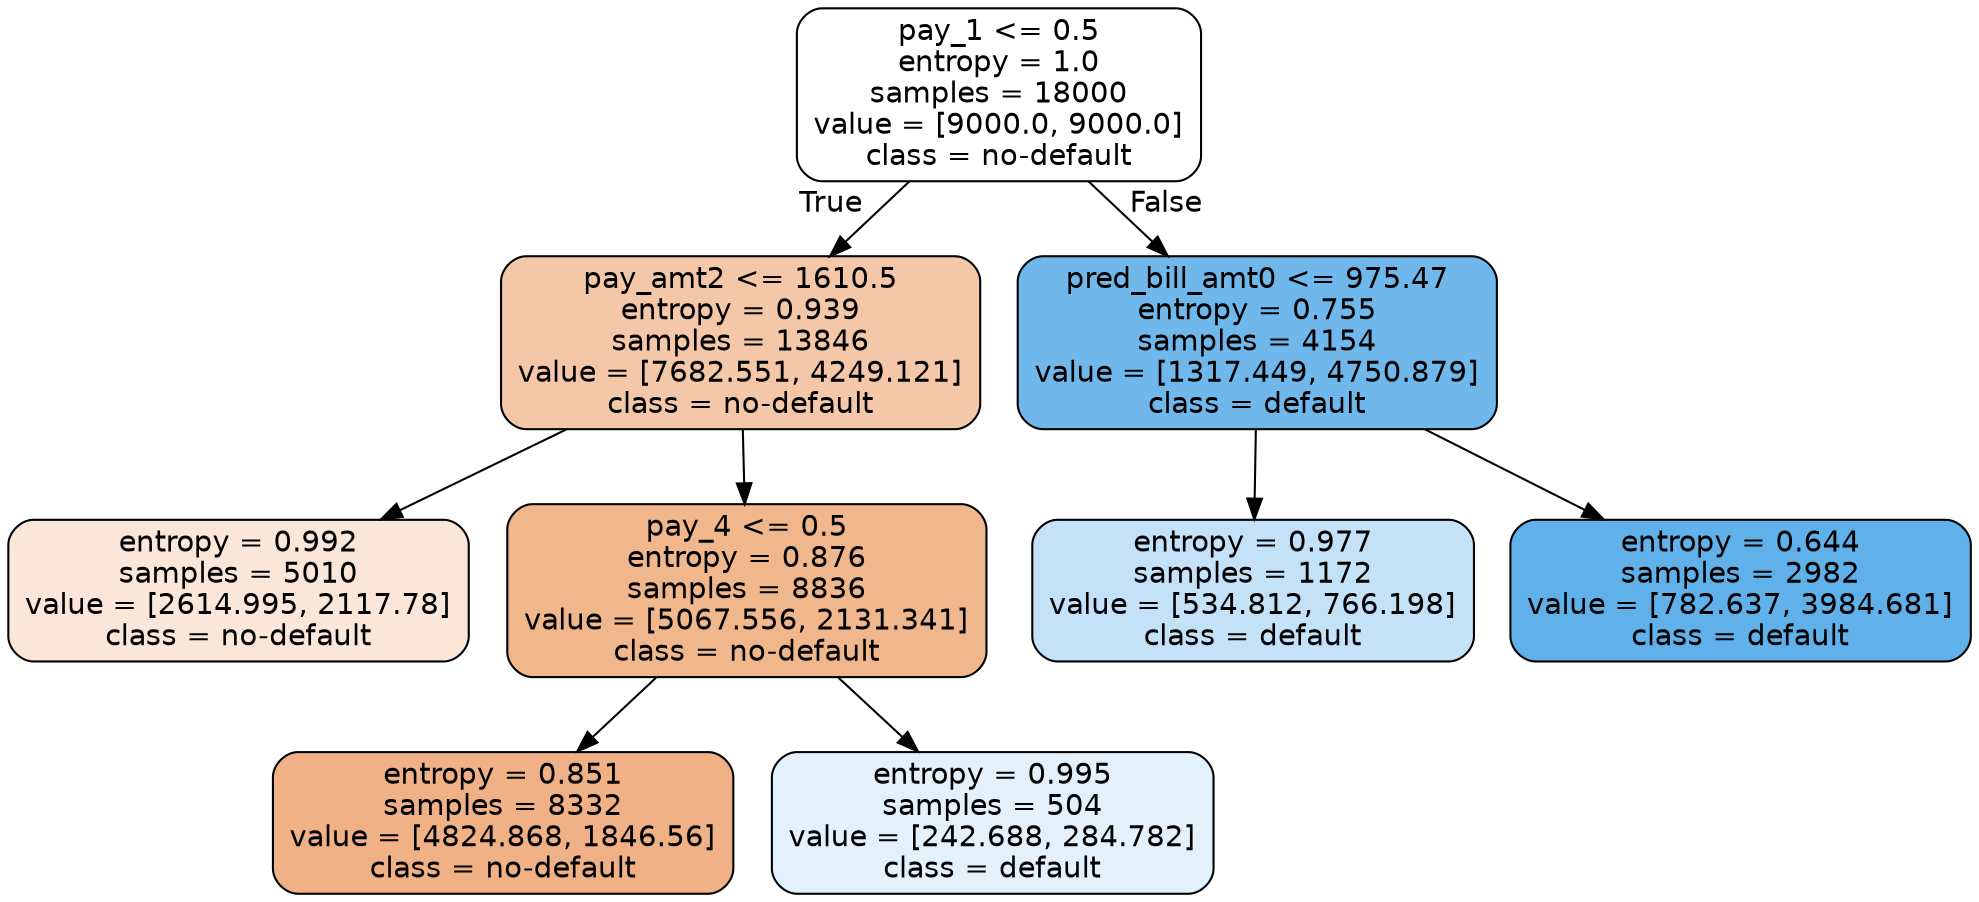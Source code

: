 digraph Tree {
node [shape=box, style="filled, rounded", color="black", fontname=helvetica] ;
edge [fontname=helvetica] ;
0 [label="pay_1 <= 0.5\nentropy = 1.0\nsamples = 18000\nvalue = [9000.0, 9000.0]\nclass = no-default", fillcolor="#ffffff"] ;
1 [label="pay_amt2 <= 1610.5\nentropy = 0.939\nsamples = 13846\nvalue = [7682.551, 4249.121]\nclass = no-default", fillcolor="#f3c7a7"] ;
0 -> 1 [labeldistance=2.5, labelangle=45, headlabel="True"] ;
5 [label="entropy = 0.992\nsamples = 5010\nvalue = [2614.995, 2117.78]\nclass = no-default", fillcolor="#fae7d9"] ;
1 -> 5 ;
6 [label="pay_4 <= 0.5\nentropy = 0.876\nsamples = 8836\nvalue = [5067.556, 2131.341]\nclass = no-default", fillcolor="#f0b68c"] ;
1 -> 6 ;
7 [label="entropy = 0.851\nsamples = 8332\nvalue = [4824.868, 1846.56]\nclass = no-default", fillcolor="#efb185"] ;
6 -> 7 ;
8 [label="entropy = 0.995\nsamples = 504\nvalue = [242.688, 284.782]\nclass = default", fillcolor="#e2f1fb"] ;
6 -> 8 ;
2 [label="pred_bill_amt0 <= 975.47\nentropy = 0.755\nsamples = 4154\nvalue = [1317.449, 4750.879]\nclass = default", fillcolor="#70b8ec"] ;
0 -> 2 [labeldistance=2.5, labelangle=-45, headlabel="False"] ;
3 [label="entropy = 0.977\nsamples = 1172\nvalue = [534.812, 766.198]\nclass = default", fillcolor="#c3e1f7"] ;
2 -> 3 ;
4 [label="entropy = 0.644\nsamples = 2982\nvalue = [782.637, 3984.681]\nclass = default", fillcolor="#60b0ea"] ;
2 -> 4 ;
}